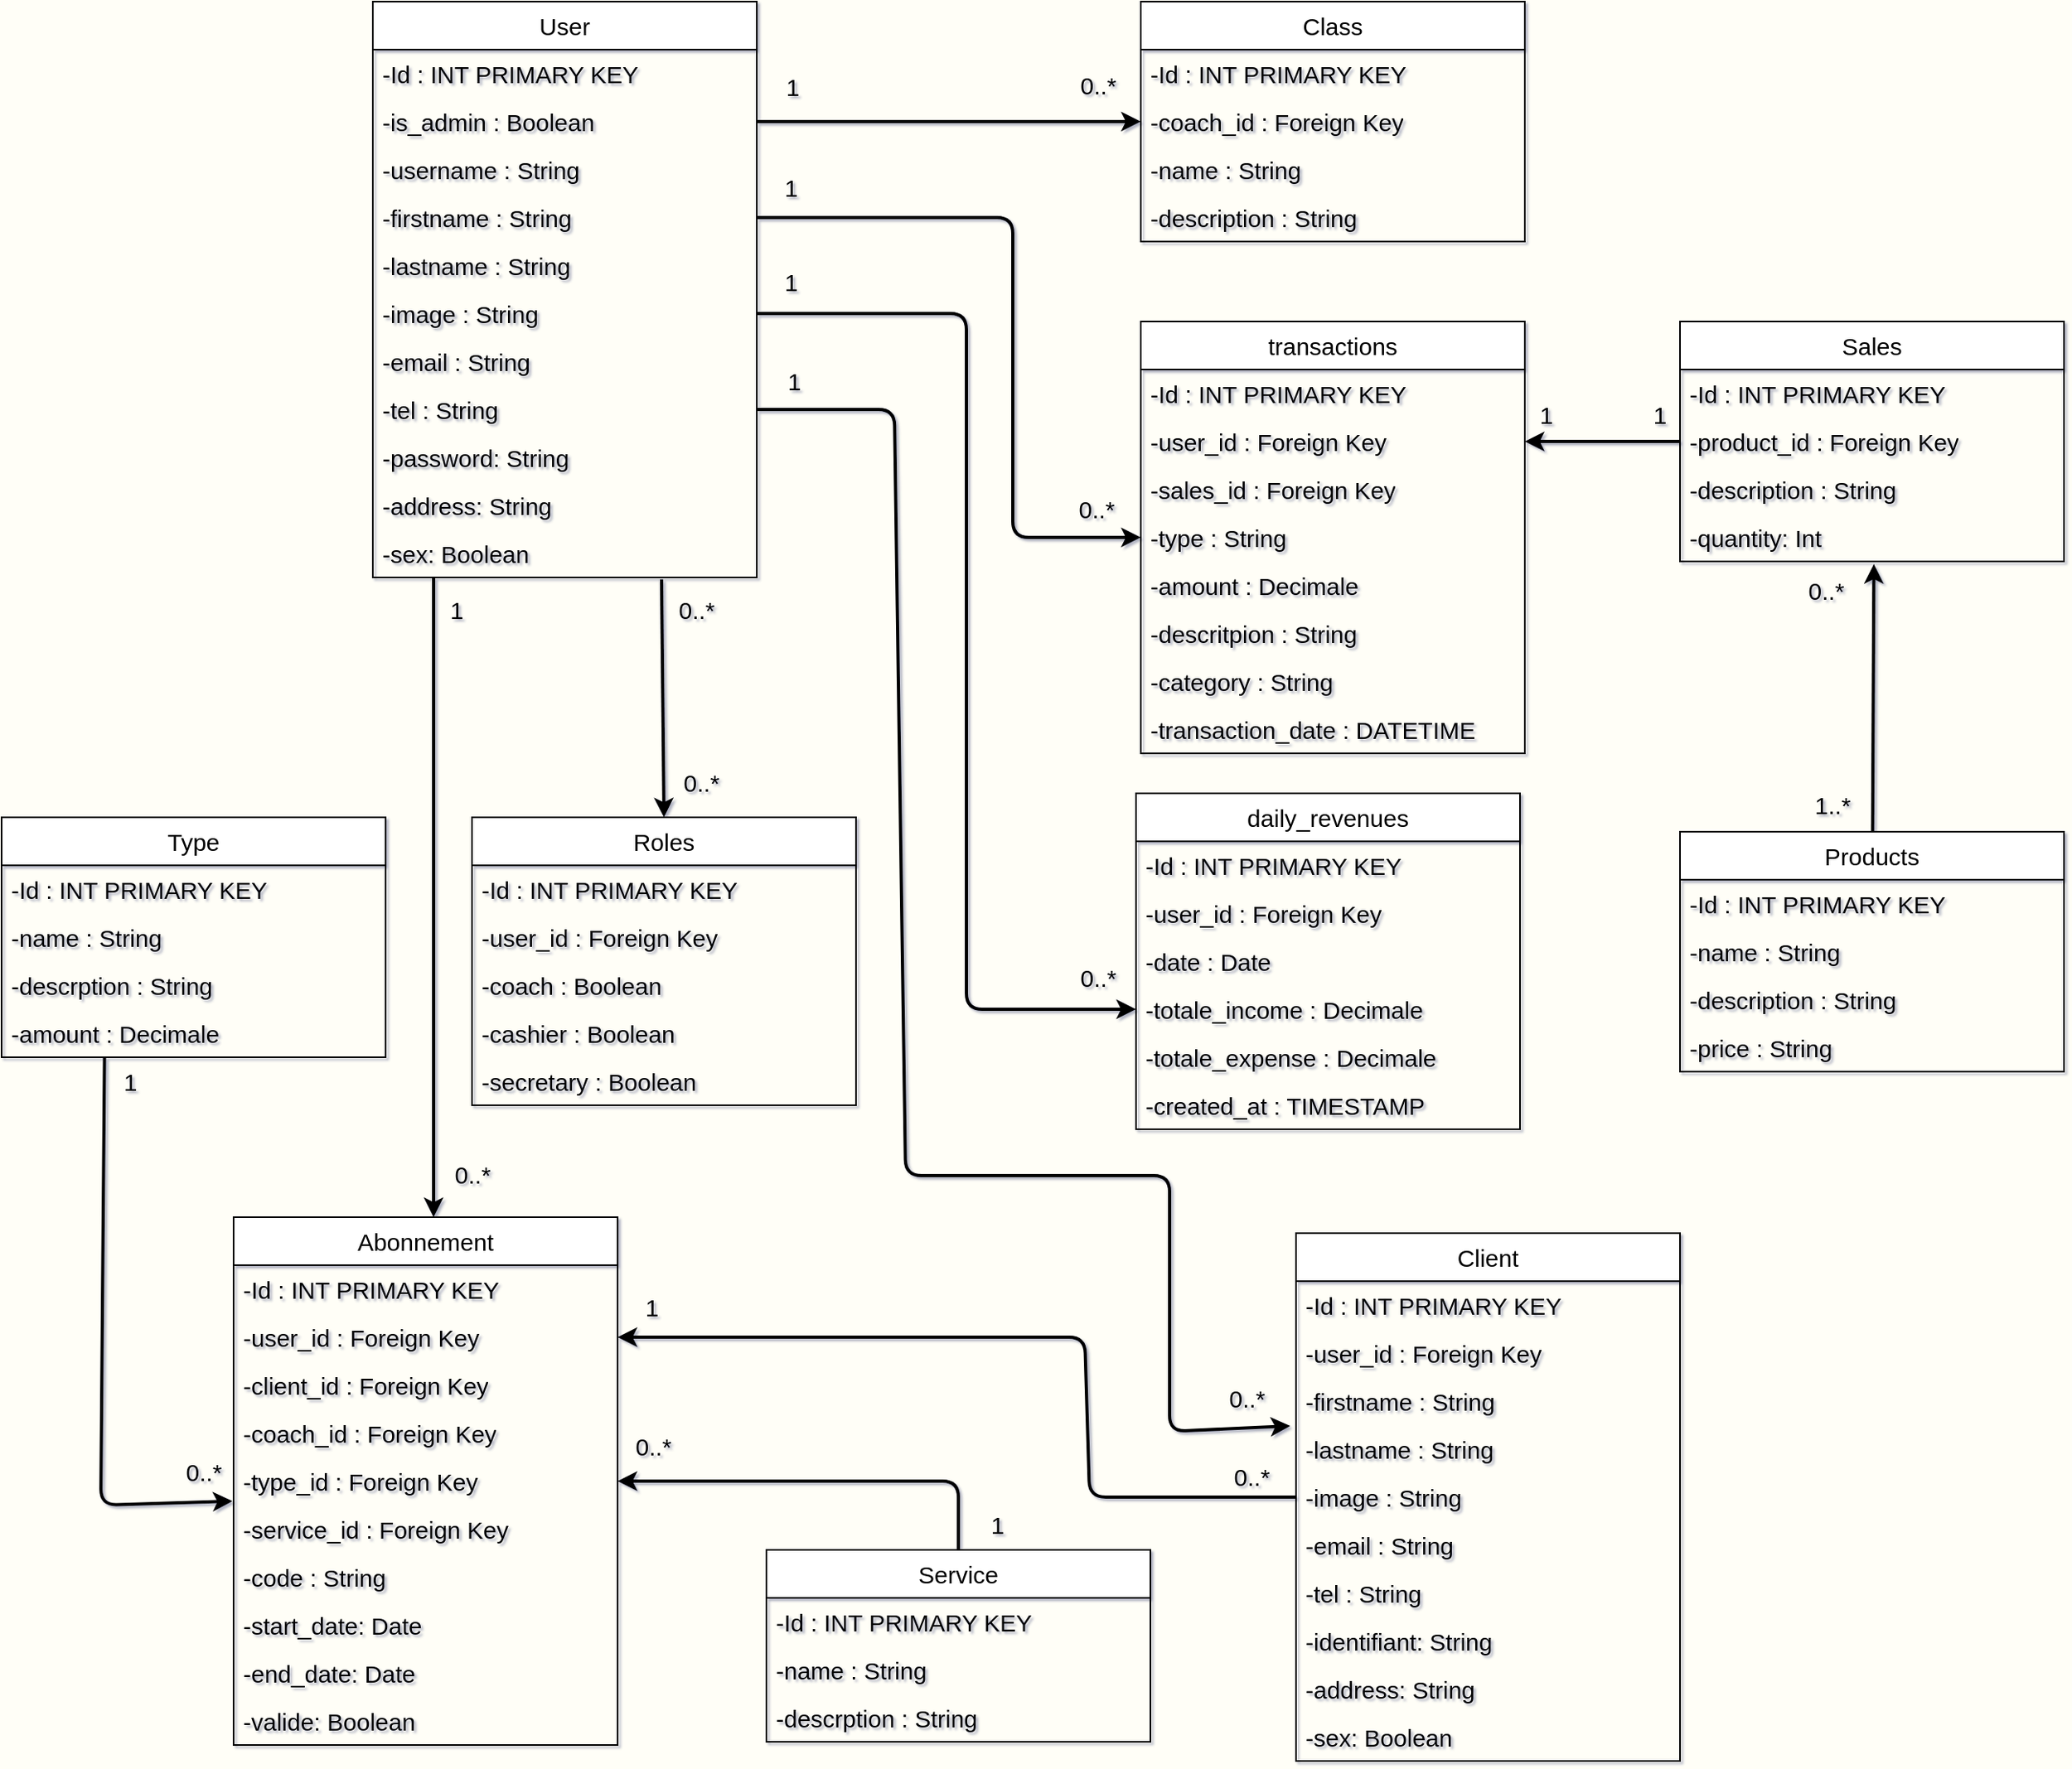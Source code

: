 <mxfile>
    <diagram id="Ua_fo4zepguwgVQzOqKs" name="Page-1">
        <mxGraphModel dx="1568" dy="770" grid="0" gridSize="10" guides="1" tooltips="1" connect="1" arrows="1" fold="1" page="1" pageScale="1" pageWidth="827" pageHeight="1169" background="#FFFEF7" math="0" shadow="1">
            <root>
                <mxCell id="0"/>
                <mxCell id="1" parent="0"/>
                <mxCell id="78" style="edgeStyle=none;html=1;entryX=0.5;entryY=0;entryDx=0;entryDy=0;strokeWidth=2;" parent="1" edge="1">
                    <mxGeometry relative="1" as="geometry">
                        <mxPoint x="78.0" y="400.0" as="sourcePoint"/>
                        <mxPoint x="78.0" y="800" as="targetPoint"/>
                    </mxGeometry>
                </mxCell>
                <mxCell id="104" style="edgeStyle=none;html=1;entryX=0.5;entryY=0;entryDx=0;entryDy=0;exitX=0.752;exitY=1.041;exitDx=0;exitDy=0;exitPerimeter=0;strokeWidth=2;" parent="1" source="22" target="97" edge="1">
                    <mxGeometry relative="1" as="geometry">
                        <mxPoint x="224" y="402" as="sourcePoint"/>
                    </mxGeometry>
                </mxCell>
                <mxCell id="3" value="User" style="swimlane;fontStyle=0;childLayout=stackLayout;horizontal=1;startSize=30;horizontalStack=0;resizeParent=1;resizeParentMax=0;resizeLast=0;collapsible=1;marginBottom=0;whiteSpace=wrap;html=1;fontSize=15;" parent="1" vertex="1">
                    <mxGeometry x="40" y="40" width="240" height="360" as="geometry"/>
                </mxCell>
                <mxCell id="4" value="-Id : INT PRIMARY KEY" style="text;strokeColor=none;fillColor=none;align=left;verticalAlign=middle;spacingLeft=4;spacingRight=4;overflow=hidden;points=[[0,0.5],[1,0.5]];portConstraint=eastwest;rotatable=0;whiteSpace=wrap;html=1;fontSize=15;" parent="3" vertex="1">
                    <mxGeometry y="30" width="240" height="30" as="geometry"/>
                </mxCell>
                <mxCell id="11" value="&lt;span style=&quot;color: rgb(0, 0, 0);&quot;&gt;-is_admin : Boolean&lt;/span&gt;" style="text;strokeColor=none;fillColor=none;align=left;verticalAlign=middle;spacingLeft=4;spacingRight=4;overflow=hidden;points=[[0,0.5],[1,0.5]];portConstraint=eastwest;rotatable=0;whiteSpace=wrap;html=1;fontSize=15;" parent="3" vertex="1">
                    <mxGeometry y="60" width="240" height="30" as="geometry"/>
                </mxCell>
                <mxCell id="36" value="&lt;span style=&quot;color: rgb(0, 0, 0);&quot;&gt;-username : String&lt;/span&gt;" style="text;strokeColor=none;fillColor=none;align=left;verticalAlign=middle;spacingLeft=4;spacingRight=4;overflow=hidden;points=[[0,0.5],[1,0.5]];portConstraint=eastwest;rotatable=0;whiteSpace=wrap;html=1;fontSize=15;" parent="3" vertex="1">
                    <mxGeometry y="90" width="240" height="30" as="geometry"/>
                </mxCell>
                <mxCell id="6" value="-firstname : String" style="text;strokeColor=none;fillColor=none;align=left;verticalAlign=middle;spacingLeft=4;spacingRight=4;overflow=hidden;points=[[0,0.5],[1,0.5]];portConstraint=eastwest;rotatable=0;whiteSpace=wrap;html=1;fontSize=15;" parent="3" vertex="1">
                    <mxGeometry y="120" width="240" height="30" as="geometry"/>
                </mxCell>
                <mxCell id="7" value="&lt;span style=&quot;color: rgb(0, 0, 0);&quot;&gt;-lastname : String&lt;/span&gt;" style="text;strokeColor=none;fillColor=none;align=left;verticalAlign=middle;spacingLeft=4;spacingRight=4;overflow=hidden;points=[[0,0.5],[1,0.5]];portConstraint=eastwest;rotatable=0;whiteSpace=wrap;html=1;fontSize=15;" parent="3" vertex="1">
                    <mxGeometry y="150" width="240" height="30" as="geometry"/>
                </mxCell>
                <mxCell id="24" value="&lt;span style=&quot;color: rgb(0, 0, 0);&quot;&gt;-image : String&lt;/span&gt;" style="text;strokeColor=none;fillColor=none;align=left;verticalAlign=middle;spacingLeft=4;spacingRight=4;overflow=hidden;points=[[0,0.5],[1,0.5]];portConstraint=eastwest;rotatable=0;whiteSpace=wrap;html=1;fontSize=15;" parent="3" vertex="1">
                    <mxGeometry y="180" width="240" height="30" as="geometry"/>
                </mxCell>
                <mxCell id="8" value="&lt;span style=&quot;color: rgb(0, 0, 0);&quot;&gt;-email : String&lt;/span&gt;" style="text;strokeColor=none;fillColor=none;align=left;verticalAlign=middle;spacingLeft=4;spacingRight=4;overflow=hidden;points=[[0,0.5],[1,0.5]];portConstraint=eastwest;rotatable=0;whiteSpace=wrap;html=1;fontSize=15;" parent="3" vertex="1">
                    <mxGeometry y="210" width="240" height="30" as="geometry"/>
                </mxCell>
                <mxCell id="9" value="&lt;span style=&quot;color: rgb(0, 0, 0);&quot;&gt;-tel : String&lt;/span&gt;" style="text;strokeColor=none;fillColor=none;align=left;verticalAlign=middle;spacingLeft=4;spacingRight=4;overflow=hidden;points=[[0,0.5],[1,0.5]];portConstraint=eastwest;rotatable=0;whiteSpace=wrap;html=1;fontSize=15;" parent="3" vertex="1">
                    <mxGeometry y="240" width="240" height="30" as="geometry"/>
                </mxCell>
                <mxCell id="10" value="&lt;span style=&quot;color: rgb(0, 0, 0);&quot;&gt;-password: String&lt;/span&gt;" style="text;strokeColor=none;fillColor=none;align=left;verticalAlign=middle;spacingLeft=4;spacingRight=4;overflow=hidden;points=[[0,0.5],[1,0.5]];portConstraint=eastwest;rotatable=0;whiteSpace=wrap;html=1;fontSize=15;" parent="3" vertex="1">
                    <mxGeometry y="270" width="240" height="30" as="geometry"/>
                </mxCell>
                <mxCell id="12" value="&lt;span style=&quot;color: rgb(0, 0, 0);&quot;&gt;-address: String&lt;/span&gt;" style="text;strokeColor=none;fillColor=none;align=left;verticalAlign=middle;spacingLeft=4;spacingRight=4;overflow=hidden;points=[[0,0.5],[1,0.5]];portConstraint=eastwest;rotatable=0;whiteSpace=wrap;html=1;fontSize=15;" parent="3" vertex="1">
                    <mxGeometry y="300" width="240" height="30" as="geometry"/>
                </mxCell>
                <mxCell id="22" value="&lt;span style=&quot;color: rgb(0, 0, 0);&quot;&gt;-sex: Boolean&lt;/span&gt;" style="text;strokeColor=none;fillColor=none;align=left;verticalAlign=middle;spacingLeft=4;spacingRight=4;overflow=hidden;points=[[0,0.5],[1,0.5]];portConstraint=eastwest;rotatable=0;whiteSpace=wrap;html=1;fontSize=15;" parent="3" vertex="1">
                    <mxGeometry y="330" width="240" height="30" as="geometry"/>
                </mxCell>
                <mxCell id="13" value="Client" style="swimlane;fontStyle=0;childLayout=stackLayout;horizontal=1;startSize=30;horizontalStack=0;resizeParent=1;resizeParentMax=0;resizeLast=0;collapsible=1;marginBottom=0;whiteSpace=wrap;html=1;fontSize=15;" parent="1" vertex="1">
                    <mxGeometry x="617" y="810" width="240" height="330" as="geometry"/>
                </mxCell>
                <mxCell id="14" value="-Id : INT PRIMARY KEY" style="text;strokeColor=none;fillColor=none;align=left;verticalAlign=middle;spacingLeft=4;spacingRight=4;overflow=hidden;points=[[0,0.5],[1,0.5]];portConstraint=eastwest;rotatable=0;whiteSpace=wrap;html=1;fontSize=15;" parent="13" vertex="1">
                    <mxGeometry y="30" width="240" height="30" as="geometry"/>
                </mxCell>
                <mxCell id="77" value="-user_id : Foreign Key" style="text;strokeColor=none;fillColor=none;align=left;verticalAlign=middle;spacingLeft=4;spacingRight=4;overflow=hidden;points=[[0,0.5],[1,0.5]];portConstraint=eastwest;rotatable=0;whiteSpace=wrap;html=1;fontSize=15;" parent="13" vertex="1">
                    <mxGeometry y="60" width="240" height="30" as="geometry"/>
                </mxCell>
                <mxCell id="16" value="-firstname : String" style="text;strokeColor=none;fillColor=none;align=left;verticalAlign=middle;spacingLeft=4;spacingRight=4;overflow=hidden;points=[[0,0.5],[1,0.5]];portConstraint=eastwest;rotatable=0;whiteSpace=wrap;html=1;fontSize=15;" parent="13" vertex="1">
                    <mxGeometry y="90" width="240" height="30" as="geometry"/>
                </mxCell>
                <mxCell id="17" value="&lt;span style=&quot;color: rgb(0, 0, 0);&quot;&gt;-lastname : String&lt;/span&gt;" style="text;strokeColor=none;fillColor=none;align=left;verticalAlign=middle;spacingLeft=4;spacingRight=4;overflow=hidden;points=[[0,0.5],[1,0.5]];portConstraint=eastwest;rotatable=0;whiteSpace=wrap;html=1;fontSize=15;" parent="13" vertex="1">
                    <mxGeometry y="120" width="240" height="30" as="geometry"/>
                </mxCell>
                <mxCell id="25" value="&lt;span style=&quot;color: rgb(0, 0, 0);&quot;&gt;-image : String&lt;/span&gt;" style="text;strokeColor=none;fillColor=none;align=left;verticalAlign=middle;spacingLeft=4;spacingRight=4;overflow=hidden;points=[[0,0.5],[1,0.5]];portConstraint=eastwest;rotatable=0;whiteSpace=wrap;html=1;fontSize=15;" parent="13" vertex="1">
                    <mxGeometry y="150" width="240" height="30" as="geometry"/>
                </mxCell>
                <mxCell id="18" value="&lt;span style=&quot;color: rgb(0, 0, 0);&quot;&gt;-email : String&lt;/span&gt;" style="text;strokeColor=none;fillColor=none;align=left;verticalAlign=middle;spacingLeft=4;spacingRight=4;overflow=hidden;points=[[0,0.5],[1,0.5]];portConstraint=eastwest;rotatable=0;whiteSpace=wrap;html=1;fontSize=15;" parent="13" vertex="1">
                    <mxGeometry y="180" width="240" height="30" as="geometry"/>
                </mxCell>
                <mxCell id="19" value="&lt;span style=&quot;color: rgb(0, 0, 0);&quot;&gt;-tel : String&lt;/span&gt;" style="text;strokeColor=none;fillColor=none;align=left;verticalAlign=middle;spacingLeft=4;spacingRight=4;overflow=hidden;points=[[0,0.5],[1,0.5]];portConstraint=eastwest;rotatable=0;whiteSpace=wrap;html=1;fontSize=15;" parent="13" vertex="1">
                    <mxGeometry y="210" width="240" height="30" as="geometry"/>
                </mxCell>
                <mxCell id="20" value="&lt;span style=&quot;color: rgb(0, 0, 0);&quot;&gt;-identifiant: String&lt;/span&gt;" style="text;strokeColor=none;fillColor=none;align=left;verticalAlign=middle;spacingLeft=4;spacingRight=4;overflow=hidden;points=[[0,0.5],[1,0.5]];portConstraint=eastwest;rotatable=0;whiteSpace=wrap;html=1;fontSize=15;" parent="13" vertex="1">
                    <mxGeometry y="240" width="240" height="30" as="geometry"/>
                </mxCell>
                <mxCell id="21" value="&lt;span style=&quot;color: rgb(0, 0, 0);&quot;&gt;-address: String&lt;/span&gt;" style="text;strokeColor=none;fillColor=none;align=left;verticalAlign=middle;spacingLeft=4;spacingRight=4;overflow=hidden;points=[[0,0.5],[1,0.5]];portConstraint=eastwest;rotatable=0;whiteSpace=wrap;html=1;fontSize=15;" parent="13" vertex="1">
                    <mxGeometry y="270" width="240" height="30" as="geometry"/>
                </mxCell>
                <mxCell id="23" value="&lt;span style=&quot;color: rgb(0, 0, 0);&quot;&gt;-sex: Boolean&lt;/span&gt;" style="text;strokeColor=none;fillColor=none;align=left;verticalAlign=middle;spacingLeft=4;spacingRight=4;overflow=hidden;points=[[0,0.5],[1,0.5]];portConstraint=eastwest;rotatable=0;whiteSpace=wrap;html=1;fontSize=15;" parent="13" vertex="1">
                    <mxGeometry y="300" width="240" height="30" as="geometry"/>
                </mxCell>
                <mxCell id="37" value="Abonnement" style="swimlane;fontStyle=0;childLayout=stackLayout;horizontal=1;startSize=30;horizontalStack=0;resizeParent=1;resizeParentMax=0;resizeLast=0;collapsible=1;marginBottom=0;whiteSpace=wrap;html=1;fontSize=15;" parent="1" vertex="1">
                    <mxGeometry x="-47" y="800" width="240" height="330" as="geometry"/>
                </mxCell>
                <mxCell id="38" value="-Id : INT PRIMARY KEY" style="text;strokeColor=none;fillColor=none;align=left;verticalAlign=middle;spacingLeft=4;spacingRight=4;overflow=hidden;points=[[0,0.5],[1,0.5]];portConstraint=eastwest;rotatable=0;whiteSpace=wrap;html=1;fontSize=15;" parent="37" vertex="1">
                    <mxGeometry y="30" width="240" height="30" as="geometry"/>
                </mxCell>
                <mxCell id="68" value="-user_id : Foreign Key" style="text;strokeColor=none;fillColor=none;align=left;verticalAlign=middle;spacingLeft=4;spacingRight=4;overflow=hidden;points=[[0,0.5],[1,0.5]];portConstraint=eastwest;rotatable=0;whiteSpace=wrap;html=1;fontSize=15;" parent="37" vertex="1">
                    <mxGeometry y="60" width="240" height="30" as="geometry"/>
                </mxCell>
                <mxCell id="42" value="-client_id : Foreign Key" style="text;strokeColor=none;fillColor=none;align=left;verticalAlign=middle;spacingLeft=4;spacingRight=4;overflow=hidden;points=[[0,0.5],[1,0.5]];portConstraint=eastwest;rotatable=0;whiteSpace=wrap;html=1;fontSize=15;" parent="37" vertex="1">
                    <mxGeometry y="90" width="240" height="30" as="geometry"/>
                </mxCell>
                <mxCell id="41" value="-coach_id : Foreign Key" style="text;strokeColor=none;fillColor=none;align=left;verticalAlign=middle;spacingLeft=4;spacingRight=4;overflow=hidden;points=[[0,0.5],[1,0.5]];portConstraint=eastwest;rotatable=0;whiteSpace=wrap;html=1;fontSize=15;" parent="37" vertex="1">
                    <mxGeometry y="120" width="240" height="30" as="geometry"/>
                </mxCell>
                <mxCell id="126" value="-type_id : Foreign Key" style="text;strokeColor=none;fillColor=none;align=left;verticalAlign=middle;spacingLeft=4;spacingRight=4;overflow=hidden;points=[[0,0.5],[1,0.5]];portConstraint=eastwest;rotatable=0;whiteSpace=wrap;html=1;fontSize=15;" parent="37" vertex="1">
                    <mxGeometry y="150" width="240" height="30" as="geometry"/>
                </mxCell>
                <mxCell id="127" value="-service_id : Foreign Key" style="text;strokeColor=none;fillColor=none;align=left;verticalAlign=middle;spacingLeft=4;spacingRight=4;overflow=hidden;points=[[0,0.5],[1,0.5]];portConstraint=eastwest;rotatable=0;whiteSpace=wrap;html=1;fontSize=15;" parent="37" vertex="1">
                    <mxGeometry y="180" width="240" height="30" as="geometry"/>
                </mxCell>
                <mxCell id="39" value="-code : String" style="text;strokeColor=none;fillColor=none;align=left;verticalAlign=middle;spacingLeft=4;spacingRight=4;overflow=hidden;points=[[0,0.5],[1,0.5]];portConstraint=eastwest;rotatable=0;whiteSpace=wrap;html=1;fontSize=15;" parent="37" vertex="1">
                    <mxGeometry y="210" width="240" height="30" as="geometry"/>
                </mxCell>
                <mxCell id="43" value="-start_date: Date" style="text;strokeColor=none;fillColor=none;align=left;verticalAlign=middle;spacingLeft=4;spacingRight=4;overflow=hidden;points=[[0,0.5],[1,0.5]];portConstraint=eastwest;rotatable=0;whiteSpace=wrap;html=1;fontSize=15;" parent="37" vertex="1">
                    <mxGeometry y="240" width="240" height="30" as="geometry"/>
                </mxCell>
                <mxCell id="44" value="-end_date: Date" style="text;strokeColor=none;fillColor=none;align=left;verticalAlign=middle;spacingLeft=4;spacingRight=4;overflow=hidden;points=[[0,0.5],[1,0.5]];portConstraint=eastwest;rotatable=0;whiteSpace=wrap;html=1;fontSize=15;" parent="37" vertex="1">
                    <mxGeometry y="270" width="240" height="30" as="geometry"/>
                </mxCell>
                <mxCell id="45" value="-valide: Boolean" style="text;strokeColor=none;fillColor=none;align=left;verticalAlign=middle;spacingLeft=4;spacingRight=4;overflow=hidden;points=[[0,0.5],[1,0.5]];portConstraint=eastwest;rotatable=0;whiteSpace=wrap;html=1;fontSize=15;" parent="37" vertex="1">
                    <mxGeometry y="300" width="240" height="30" as="geometry"/>
                </mxCell>
                <mxCell id="46" value="Class" style="swimlane;fontStyle=0;childLayout=stackLayout;horizontal=1;startSize=30;horizontalStack=0;resizeParent=1;resizeParentMax=0;resizeLast=0;collapsible=1;marginBottom=0;whiteSpace=wrap;html=1;fontSize=15;" parent="1" vertex="1">
                    <mxGeometry x="520" y="40" width="240" height="150" as="geometry"/>
                </mxCell>
                <mxCell id="47" value="-Id : INT PRIMARY KEY" style="text;strokeColor=none;fillColor=none;align=left;verticalAlign=middle;spacingLeft=4;spacingRight=4;overflow=hidden;points=[[0,0.5],[1,0.5]];portConstraint=eastwest;rotatable=0;whiteSpace=wrap;html=1;fontSize=15;" parent="46" vertex="1">
                    <mxGeometry y="30" width="240" height="30" as="geometry"/>
                </mxCell>
                <mxCell id="49" value="-coach_id : Foreign Key" style="text;strokeColor=none;fillColor=none;align=left;verticalAlign=middle;spacingLeft=4;spacingRight=4;overflow=hidden;points=[[0,0.5],[1,0.5]];portConstraint=eastwest;rotatable=0;whiteSpace=wrap;html=1;fontSize=15;" parent="46" vertex="1">
                    <mxGeometry y="60" width="240" height="30" as="geometry"/>
                </mxCell>
                <mxCell id="50" value="-name : String" style="text;strokeColor=none;fillColor=none;align=left;verticalAlign=middle;spacingLeft=4;spacingRight=4;overflow=hidden;points=[[0,0.5],[1,0.5]];portConstraint=eastwest;rotatable=0;whiteSpace=wrap;html=1;fontSize=15;" parent="46" vertex="1">
                    <mxGeometry y="90" width="240" height="30" as="geometry"/>
                </mxCell>
                <mxCell id="55" value="-description : String" style="text;strokeColor=none;fillColor=none;align=left;verticalAlign=middle;spacingLeft=4;spacingRight=4;overflow=hidden;points=[[0,0.5],[1,0.5]];portConstraint=eastwest;rotatable=0;whiteSpace=wrap;html=1;fontSize=15;" parent="46" vertex="1">
                    <mxGeometry y="120" width="240" height="30" as="geometry"/>
                </mxCell>
                <mxCell id="58" value="transactions" style="swimlane;fontStyle=0;childLayout=stackLayout;horizontal=1;startSize=30;horizontalStack=0;resizeParent=1;resizeParentMax=0;resizeLast=0;collapsible=1;marginBottom=0;whiteSpace=wrap;html=1;fontSize=15;" parent="1" vertex="1">
                    <mxGeometry x="520" y="240" width="240" height="270" as="geometry"/>
                </mxCell>
                <mxCell id="59" value="-Id : INT PRIMARY KEY" style="text;strokeColor=none;fillColor=none;align=left;verticalAlign=middle;spacingLeft=4;spacingRight=4;overflow=hidden;points=[[0,0.5],[1,0.5]];portConstraint=eastwest;rotatable=0;whiteSpace=wrap;html=1;fontSize=15;" parent="58" vertex="1">
                    <mxGeometry y="30" width="240" height="30" as="geometry"/>
                </mxCell>
                <mxCell id="151" value="-user_id : Foreign Key" style="text;strokeColor=none;fillColor=none;align=left;verticalAlign=middle;spacingLeft=4;spacingRight=4;overflow=hidden;points=[[0,0.5],[1,0.5]];portConstraint=eastwest;rotatable=0;whiteSpace=wrap;html=1;fontSize=15;" parent="58" vertex="1">
                    <mxGeometry y="60" width="240" height="30" as="geometry"/>
                </mxCell>
                <mxCell id="67" value="-sales_id : Foreign Key" style="text;strokeColor=none;fillColor=none;align=left;verticalAlign=middle;spacingLeft=4;spacingRight=4;overflow=hidden;points=[[0,0.5],[1,0.5]];portConstraint=eastwest;rotatable=0;whiteSpace=wrap;html=1;fontSize=15;" parent="58" vertex="1">
                    <mxGeometry y="90" width="240" height="30" as="geometry"/>
                </mxCell>
                <mxCell id="61" value="-type : String" style="text;strokeColor=none;fillColor=none;align=left;verticalAlign=middle;spacingLeft=4;spacingRight=4;overflow=hidden;points=[[0,0.5],[1,0.5]];portConstraint=eastwest;rotatable=0;whiteSpace=wrap;html=1;fontSize=15;" parent="58" vertex="1">
                    <mxGeometry y="120" width="240" height="30" as="geometry"/>
                </mxCell>
                <mxCell id="63" value="-amount : Decimale" style="text;strokeColor=none;fillColor=none;align=left;verticalAlign=middle;spacingLeft=4;spacingRight=4;overflow=hidden;points=[[0,0.5],[1,0.5]];portConstraint=eastwest;rotatable=0;whiteSpace=wrap;html=1;fontSize=15;" parent="58" vertex="1">
                    <mxGeometry y="150" width="240" height="30" as="geometry"/>
                </mxCell>
                <mxCell id="64" value="-descritpion : String" style="text;strokeColor=none;fillColor=none;align=left;verticalAlign=middle;spacingLeft=4;spacingRight=4;overflow=hidden;points=[[0,0.5],[1,0.5]];portConstraint=eastwest;rotatable=0;whiteSpace=wrap;html=1;fontSize=15;" parent="58" vertex="1">
                    <mxGeometry y="180" width="240" height="30" as="geometry"/>
                </mxCell>
                <mxCell id="65" value="-category : String" style="text;strokeColor=none;fillColor=none;align=left;verticalAlign=middle;spacingLeft=4;spacingRight=4;overflow=hidden;points=[[0,0.5],[1,0.5]];portConstraint=eastwest;rotatable=0;whiteSpace=wrap;html=1;fontSize=15;" parent="58" vertex="1">
                    <mxGeometry y="210" width="240" height="30" as="geometry"/>
                </mxCell>
                <mxCell id="66" value="-transaction_date : DATETIME" style="text;strokeColor=none;fillColor=none;align=left;verticalAlign=middle;spacingLeft=4;spacingRight=4;overflow=hidden;points=[[0,0.5],[1,0.5]];portConstraint=eastwest;rotatable=0;whiteSpace=wrap;html=1;fontSize=15;" parent="58" vertex="1">
                    <mxGeometry y="240" width="240" height="30" as="geometry"/>
                </mxCell>
                <mxCell id="69" value="daily_revenues" style="swimlane;fontStyle=0;childLayout=stackLayout;horizontal=1;startSize=30;horizontalStack=0;resizeParent=1;resizeParentMax=0;resizeLast=0;collapsible=1;marginBottom=0;whiteSpace=wrap;html=1;fontSize=15;" parent="1" vertex="1">
                    <mxGeometry x="517" y="535" width="240" height="210" as="geometry"/>
                </mxCell>
                <mxCell id="70" value="-Id : INT PRIMARY KEY" style="text;strokeColor=none;fillColor=none;align=left;verticalAlign=middle;spacingLeft=4;spacingRight=4;overflow=hidden;points=[[0,0.5],[1,0.5]];portConstraint=eastwest;rotatable=0;whiteSpace=wrap;html=1;fontSize=15;" parent="69" vertex="1">
                    <mxGeometry y="30" width="240" height="30" as="geometry"/>
                </mxCell>
                <mxCell id="79" value="-user_id : Foreign Key" style="text;strokeColor=none;fillColor=none;align=left;verticalAlign=middle;spacingLeft=4;spacingRight=4;overflow=hidden;points=[[0,0.5],[1,0.5]];portConstraint=eastwest;rotatable=0;whiteSpace=wrap;html=1;fontSize=15;" parent="69" vertex="1">
                    <mxGeometry y="60" width="240" height="30" as="geometry"/>
                </mxCell>
                <mxCell id="71" value="-date : Date" style="text;strokeColor=none;fillColor=none;align=left;verticalAlign=middle;spacingLeft=4;spacingRight=4;overflow=hidden;points=[[0,0.5],[1,0.5]];portConstraint=eastwest;rotatable=0;whiteSpace=wrap;html=1;fontSize=15;" parent="69" vertex="1">
                    <mxGeometry y="90" width="240" height="30" as="geometry"/>
                </mxCell>
                <mxCell id="72" value="-totale_income : Decimale" style="text;strokeColor=none;fillColor=none;align=left;verticalAlign=middle;spacingLeft=4;spacingRight=4;overflow=hidden;points=[[0,0.5],[1,0.5]];portConstraint=eastwest;rotatable=0;whiteSpace=wrap;html=1;fontSize=15;" parent="69" vertex="1">
                    <mxGeometry y="120" width="240" height="30" as="geometry"/>
                </mxCell>
                <mxCell id="73" value="-totale_expense :&amp;nbsp;&lt;span&gt;&lt;font style=&quot;color: light-dark(rgb(0, 0, 0), rgb(255, 255, 255));&quot;&gt;Decimale&lt;/font&gt;&lt;/span&gt;" style="text;strokeColor=none;fillColor=none;align=left;verticalAlign=middle;spacingLeft=4;spacingRight=4;overflow=hidden;points=[[0,0.5],[1,0.5]];portConstraint=eastwest;rotatable=0;whiteSpace=wrap;html=1;fontSize=15;" parent="69" vertex="1">
                    <mxGeometry y="150" width="240" height="30" as="geometry"/>
                </mxCell>
                <mxCell id="74" value="-created_at : TIMESTAMP" style="text;strokeColor=none;fillColor=none;align=left;verticalAlign=middle;spacingLeft=4;spacingRight=4;overflow=hidden;points=[[0,0.5],[1,0.5]];portConstraint=eastwest;rotatable=0;whiteSpace=wrap;html=1;fontSize=15;" parent="69" vertex="1">
                    <mxGeometry y="180" width="240" height="30" as="geometry"/>
                </mxCell>
                <mxCell id="81" style="edgeStyle=none;html=1;entryX=0;entryY=0.5;entryDx=0;entryDy=0;strokeWidth=2;" parent="1" source="11" target="49" edge="1">
                    <mxGeometry relative="1" as="geometry"/>
                </mxCell>
                <mxCell id="82" style="edgeStyle=none;html=1;entryX=0;entryY=0.5;entryDx=0;entryDy=0;exitX=1;exitY=0.5;exitDx=0;exitDy=0;strokeWidth=2;" parent="1" source="6" target="61" edge="1">
                    <mxGeometry relative="1" as="geometry">
                        <Array as="points">
                            <mxPoint x="440" y="175"/>
                            <mxPoint x="440" y="375"/>
                        </Array>
                    </mxGeometry>
                </mxCell>
                <mxCell id="83" style="edgeStyle=none;html=1;entryX=-0.015;entryY=0.016;entryDx=0;entryDy=0;exitX=1;exitY=0.5;exitDx=0;exitDy=0;strokeWidth=2;entryPerimeter=0;" parent="1" source="9" target="17" edge="1">
                    <mxGeometry relative="1" as="geometry">
                        <Array as="points">
                            <mxPoint x="366" y="295"/>
                            <mxPoint x="373" y="774"/>
                            <mxPoint x="538" y="774"/>
                            <mxPoint x="538" y="934"/>
                        </Array>
                    </mxGeometry>
                </mxCell>
                <mxCell id="84" style="edgeStyle=none;html=1;entryX=0;entryY=0.5;entryDx=0;entryDy=0;exitX=1;exitY=0.5;exitDx=0;exitDy=0;strokeWidth=2;" parent="1" source="24" target="72" edge="1">
                    <mxGeometry relative="1" as="geometry">
                        <Array as="points">
                            <mxPoint x="411" y="235"/>
                            <mxPoint x="411" y="670"/>
                        </Array>
                    </mxGeometry>
                </mxCell>
                <mxCell id="86" value="0..*" style="text;html=1;align=center;verticalAlign=middle;resizable=0;points=[];autosize=1;strokeWidth=1;fontSize=15;" parent="1" vertex="1">
                    <mxGeometry x="77" y="758" width="50" height="30" as="geometry"/>
                </mxCell>
                <mxCell id="87" value="1" style="text;html=1;align=center;verticalAlign=middle;resizable=0;points=[];autosize=1;strokeWidth=1;fontSize=15;" parent="1" vertex="1">
                    <mxGeometry x="77" y="405" width="30" height="30" as="geometry"/>
                </mxCell>
                <mxCell id="88" value="1" style="text;html=1;align=center;verticalAlign=middle;resizable=0;points=[];autosize=1;strokeWidth=1;fontSize=15;" parent="1" vertex="1">
                    <mxGeometry x="287" y="78" width="30" height="30" as="geometry"/>
                </mxCell>
                <mxCell id="89" value="0..*" style="text;html=1;align=center;verticalAlign=middle;resizable=0;points=[];autosize=1;strokeWidth=1;fontSize=15;" parent="1" vertex="1">
                    <mxGeometry x="468" y="77" width="50" height="30" as="geometry"/>
                </mxCell>
                <mxCell id="90" value="1" style="text;html=1;align=center;verticalAlign=middle;resizable=0;points=[];autosize=1;strokeWidth=1;fontSize=15;" parent="1" vertex="1">
                    <mxGeometry x="286" y="141" width="30" height="30" as="geometry"/>
                </mxCell>
                <mxCell id="91" value="0..*" style="text;html=1;align=center;verticalAlign=middle;resizable=0;points=[];autosize=1;strokeWidth=1;fontSize=15;" parent="1" vertex="1">
                    <mxGeometry x="467" y="342" width="50" height="30" as="geometry"/>
                </mxCell>
                <mxCell id="93" value="1" style="text;html=1;align=center;verticalAlign=middle;resizable=0;points=[];autosize=1;strokeWidth=1;fontSize=15;" parent="1" vertex="1">
                    <mxGeometry x="286" y="200" width="30" height="30" as="geometry"/>
                </mxCell>
                <mxCell id="94" value="0..*" style="text;html=1;align=center;verticalAlign=middle;resizable=0;points=[];autosize=1;strokeWidth=1;fontSize=15;" parent="1" vertex="1">
                    <mxGeometry x="561" y="898" width="50" height="30" as="geometry"/>
                </mxCell>
                <mxCell id="95" value="0..*" style="text;html=1;align=center;verticalAlign=middle;resizable=0;points=[];autosize=1;strokeWidth=1;fontSize=15;" parent="1" vertex="1">
                    <mxGeometry x="468" y="635" width="50" height="30" as="geometry"/>
                </mxCell>
                <mxCell id="96" value="1" style="text;html=1;align=center;verticalAlign=middle;resizable=0;points=[];autosize=1;strokeWidth=1;fontSize=15;" parent="1" vertex="1">
                    <mxGeometry x="288" y="262" width="30" height="30" as="geometry"/>
                </mxCell>
                <mxCell id="97" value="Roles" style="swimlane;fontStyle=0;childLayout=stackLayout;horizontal=1;startSize=30;horizontalStack=0;resizeParent=1;resizeParentMax=0;resizeLast=0;collapsible=1;marginBottom=0;whiteSpace=wrap;html=1;fontSize=15;" parent="1" vertex="1">
                    <mxGeometry x="102" y="550" width="240" height="180" as="geometry"/>
                </mxCell>
                <mxCell id="98" value="-Id : INT PRIMARY KEY" style="text;strokeColor=none;fillColor=none;align=left;verticalAlign=middle;spacingLeft=4;spacingRight=4;overflow=hidden;points=[[0,0.5],[1,0.5]];portConstraint=eastwest;rotatable=0;whiteSpace=wrap;html=1;fontSize=15;" parent="97" vertex="1">
                    <mxGeometry y="30" width="240" height="30" as="geometry"/>
                </mxCell>
                <mxCell id="99" value="-user_id : Foreign Key" style="text;strokeColor=none;fillColor=none;align=left;verticalAlign=middle;spacingLeft=4;spacingRight=4;overflow=hidden;points=[[0,0.5],[1,0.5]];portConstraint=eastwest;rotatable=0;whiteSpace=wrap;html=1;fontSize=15;" parent="97" vertex="1">
                    <mxGeometry y="60" width="240" height="30" as="geometry"/>
                </mxCell>
                <mxCell id="100" value="-coach : Boolean" style="text;strokeColor=none;fillColor=none;align=left;verticalAlign=middle;spacingLeft=4;spacingRight=4;overflow=hidden;points=[[0,0.5],[1,0.5]];portConstraint=eastwest;rotatable=0;whiteSpace=wrap;html=1;fontSize=15;" parent="97" vertex="1">
                    <mxGeometry y="90" width="240" height="30" as="geometry"/>
                </mxCell>
                <mxCell id="102" value="-cashier : Boolean" style="text;strokeColor=none;fillColor=none;align=left;verticalAlign=middle;spacingLeft=4;spacingRight=4;overflow=hidden;points=[[0,0.5],[1,0.5]];portConstraint=eastwest;rotatable=0;whiteSpace=wrap;html=1;fontSize=15;" parent="97" vertex="1">
                    <mxGeometry y="120" width="240" height="30" as="geometry"/>
                </mxCell>
                <mxCell id="103" value="-secretary : Boolean" style="text;strokeColor=none;fillColor=none;align=left;verticalAlign=middle;spacingLeft=4;spacingRight=4;overflow=hidden;points=[[0,0.5],[1,0.5]];portConstraint=eastwest;rotatable=0;whiteSpace=wrap;html=1;fontSize=15;" parent="97" vertex="1">
                    <mxGeometry y="150" width="240" height="30" as="geometry"/>
                </mxCell>
                <mxCell id="105" value="0..*" style="text;html=1;align=center;verticalAlign=middle;resizable=0;points=[];autosize=1;strokeWidth=1;fontSize=15;" parent="1" vertex="1">
                    <mxGeometry x="221" y="405" width="41" height="30" as="geometry"/>
                </mxCell>
                <mxCell id="106" value="0..*" style="text;html=1;align=center;verticalAlign=middle;resizable=0;points=[];autosize=1;strokeWidth=1;fontSize=15;" parent="1" vertex="1">
                    <mxGeometry x="224" y="513" width="41" height="30" as="geometry"/>
                </mxCell>
                <mxCell id="107" value="Service" style="swimlane;fontStyle=0;childLayout=stackLayout;horizontal=1;startSize=30;horizontalStack=0;resizeParent=1;resizeParentMax=0;resizeLast=0;collapsible=1;marginBottom=0;whiteSpace=wrap;html=1;fontSize=15;" parent="1" vertex="1">
                    <mxGeometry x="286" y="1008" width="240" height="120" as="geometry"/>
                </mxCell>
                <mxCell id="108" value="-Id : INT PRIMARY KEY" style="text;strokeColor=none;fillColor=none;align=left;verticalAlign=middle;spacingLeft=4;spacingRight=4;overflow=hidden;points=[[0,0.5],[1,0.5]];portConstraint=eastwest;rotatable=0;whiteSpace=wrap;html=1;fontSize=15;" parent="107" vertex="1">
                    <mxGeometry y="30" width="240" height="30" as="geometry"/>
                </mxCell>
                <mxCell id="112" value="-name : String" style="text;strokeColor=none;fillColor=none;align=left;verticalAlign=middle;spacingLeft=4;spacingRight=4;overflow=hidden;points=[[0,0.5],[1,0.5]];portConstraint=eastwest;rotatable=0;whiteSpace=wrap;html=1;fontSize=15;" parent="107" vertex="1">
                    <mxGeometry y="60" width="240" height="30" as="geometry"/>
                </mxCell>
                <mxCell id="113" value="-descrption : String" style="text;strokeColor=none;fillColor=none;align=left;verticalAlign=middle;spacingLeft=4;spacingRight=4;overflow=hidden;points=[[0,0.5],[1,0.5]];portConstraint=eastwest;rotatable=0;whiteSpace=wrap;html=1;fontSize=15;" parent="107" vertex="1">
                    <mxGeometry y="90" width="240" height="30" as="geometry"/>
                </mxCell>
                <mxCell id="120" value="Type" style="swimlane;fontStyle=0;childLayout=stackLayout;horizontal=1;startSize=30;horizontalStack=0;resizeParent=1;resizeParentMax=0;resizeLast=0;collapsible=1;marginBottom=0;whiteSpace=wrap;html=1;fontSize=15;" parent="1" vertex="1">
                    <mxGeometry x="-192" y="550" width="240" height="150" as="geometry"/>
                </mxCell>
                <mxCell id="121" value="-Id : INT PRIMARY KEY" style="text;strokeColor=none;fillColor=none;align=left;verticalAlign=middle;spacingLeft=4;spacingRight=4;overflow=hidden;points=[[0,0.5],[1,0.5]];portConstraint=eastwest;rotatable=0;whiteSpace=wrap;html=1;fontSize=15;" parent="120" vertex="1">
                    <mxGeometry y="30" width="240" height="30" as="geometry"/>
                </mxCell>
                <mxCell id="122" value="-name : String" style="text;strokeColor=none;fillColor=none;align=left;verticalAlign=middle;spacingLeft=4;spacingRight=4;overflow=hidden;points=[[0,0.5],[1,0.5]];portConstraint=eastwest;rotatable=0;whiteSpace=wrap;html=1;fontSize=15;" parent="120" vertex="1">
                    <mxGeometry y="60" width="240" height="30" as="geometry"/>
                </mxCell>
                <mxCell id="123" value="-descrption : String" style="text;strokeColor=none;fillColor=none;align=left;verticalAlign=middle;spacingLeft=4;spacingRight=4;overflow=hidden;points=[[0,0.5],[1,0.5]];portConstraint=eastwest;rotatable=0;whiteSpace=wrap;html=1;fontSize=15;" parent="120" vertex="1">
                    <mxGeometry y="90" width="240" height="30" as="geometry"/>
                </mxCell>
                <mxCell id="124" value="-amount : Decimale" style="text;strokeColor=none;fillColor=none;align=left;verticalAlign=middle;spacingLeft=4;spacingRight=4;overflow=hidden;points=[[0,0.5],[1,0.5]];portConstraint=eastwest;rotatable=0;whiteSpace=wrap;html=1;fontSize=15;" parent="120" vertex="1">
                    <mxGeometry y="120" width="240" height="30" as="geometry"/>
                </mxCell>
                <mxCell id="119" style="edgeStyle=none;html=1;entryX=1;entryY=0.5;entryDx=0;entryDy=0;exitX=0.5;exitY=0;exitDx=0;exitDy=0;strokeWidth=2;" parent="1" source="107" target="126" edge="1">
                    <mxGeometry relative="1" as="geometry">
                        <Array as="points">
                            <mxPoint x="406" y="965"/>
                        </Array>
                    </mxGeometry>
                </mxCell>
                <mxCell id="125" style="edgeStyle=none;html=1;entryX=-0.003;entryY=-0.082;entryDx=0;entryDy=0;strokeWidth=2;exitX=0.268;exitY=0.996;exitDx=0;exitDy=0;exitPerimeter=0;entryPerimeter=0;" parent="1" source="124" edge="1">
                    <mxGeometry relative="1" as="geometry">
                        <mxPoint x="-47.72" y="977.54" as="targetPoint"/>
                        <Array as="points">
                            <mxPoint x="-130" y="980"/>
                        </Array>
                    </mxGeometry>
                </mxCell>
                <mxCell id="128" style="edgeStyle=none;html=1;entryX=1;entryY=0.5;entryDx=0;entryDy=0;exitX=0;exitY=0.5;exitDx=0;exitDy=0;strokeWidth=2;" parent="1" source="25" target="68" edge="1">
                    <mxGeometry relative="1" as="geometry">
                        <mxPoint x="493" y="986" as="sourcePoint"/>
                        <mxPoint x="280" y="943" as="targetPoint"/>
                        <Array as="points">
                            <mxPoint x="488" y="975"/>
                            <mxPoint x="485" y="875"/>
                        </Array>
                    </mxGeometry>
                </mxCell>
                <mxCell id="129" value="0..*" style="text;html=1;align=center;verticalAlign=middle;resizable=0;points=[];autosize=1;strokeWidth=1;fontSize=15;" parent="1" vertex="1">
                    <mxGeometry x="564" y="947" width="50" height="30" as="geometry"/>
                </mxCell>
                <mxCell id="130" value="1" style="text;html=1;align=center;verticalAlign=middle;resizable=0;points=[];autosize=1;strokeWidth=1;fontSize=15;" parent="1" vertex="1">
                    <mxGeometry x="201" y="841" width="26" height="30" as="geometry"/>
                </mxCell>
                <mxCell id="131" value="0..*" style="text;html=1;align=center;verticalAlign=middle;resizable=0;points=[];autosize=1;strokeWidth=1;fontSize=15;" parent="1" vertex="1">
                    <mxGeometry x="194" y="928" width="41" height="30" as="geometry"/>
                </mxCell>
                <mxCell id="132" value="1" style="text;html=1;align=center;verticalAlign=middle;resizable=0;points=[];autosize=1;strokeWidth=1;fontSize=15;" parent="1" vertex="1">
                    <mxGeometry x="417" y="977" width="26" height="30" as="geometry"/>
                </mxCell>
                <mxCell id="133" value="1" style="text;html=1;align=center;verticalAlign=middle;resizable=0;points=[];autosize=1;strokeWidth=1;fontSize=15;" parent="1" vertex="1">
                    <mxGeometry x="-125" y="700" width="26" height="30" as="geometry"/>
                </mxCell>
                <mxCell id="134" value="0..*" style="text;html=1;align=center;verticalAlign=middle;resizable=0;points=[];autosize=1;strokeWidth=1;fontSize=15;" parent="1" vertex="1">
                    <mxGeometry x="-87" y="944" width="41" height="30" as="geometry"/>
                </mxCell>
                <mxCell id="135" value="Products" style="swimlane;fontStyle=0;childLayout=stackLayout;horizontal=1;startSize=30;horizontalStack=0;resizeParent=1;resizeParentMax=0;resizeLast=0;collapsible=1;marginBottom=0;whiteSpace=wrap;html=1;fontSize=15;" parent="1" vertex="1">
                    <mxGeometry x="857" y="559" width="240" height="150" as="geometry"/>
                </mxCell>
                <mxCell id="136" value="-Id : INT PRIMARY KEY" style="text;strokeColor=none;fillColor=none;align=left;verticalAlign=middle;spacingLeft=4;spacingRight=4;overflow=hidden;points=[[0,0.5],[1,0.5]];portConstraint=eastwest;rotatable=0;whiteSpace=wrap;html=1;fontSize=15;" parent="135" vertex="1">
                    <mxGeometry y="30" width="240" height="30" as="geometry"/>
                </mxCell>
                <mxCell id="138" value="-name : String" style="text;strokeColor=none;fillColor=none;align=left;verticalAlign=middle;spacingLeft=4;spacingRight=4;overflow=hidden;points=[[0,0.5],[1,0.5]];portConstraint=eastwest;rotatable=0;whiteSpace=wrap;html=1;fontSize=15;" parent="135" vertex="1">
                    <mxGeometry y="60" width="240" height="30" as="geometry"/>
                </mxCell>
                <mxCell id="139" value="-description : String" style="text;strokeColor=none;fillColor=none;align=left;verticalAlign=middle;spacingLeft=4;spacingRight=4;overflow=hidden;points=[[0,0.5],[1,0.5]];portConstraint=eastwest;rotatable=0;whiteSpace=wrap;html=1;fontSize=15;" parent="135" vertex="1">
                    <mxGeometry y="90" width="240" height="30" as="geometry"/>
                </mxCell>
                <mxCell id="140" value="-price : String" style="text;strokeColor=none;fillColor=none;align=left;verticalAlign=middle;spacingLeft=4;spacingRight=4;overflow=hidden;points=[[0,0.5],[1,0.5]];portConstraint=eastwest;rotatable=0;whiteSpace=wrap;html=1;fontSize=15;" parent="135" vertex="1">
                    <mxGeometry y="120" width="240" height="30" as="geometry"/>
                </mxCell>
                <mxCell id="141" style="edgeStyle=none;html=1;entryX=0.505;entryY=1.055;entryDx=0;entryDy=0;entryPerimeter=0;strokeWidth=2;" parent="1" source="135" target="147" edge="1">
                    <mxGeometry relative="1" as="geometry"/>
                </mxCell>
                <mxCell id="142" value="1..*" style="text;html=1;align=center;verticalAlign=middle;resizable=0;points=[];autosize=1;strokeWidth=1;fontSize=15;" parent="1" vertex="1">
                    <mxGeometry x="931" y="527" width="41" height="30" as="geometry"/>
                </mxCell>
                <mxCell id="143" value="Sales" style="swimlane;fontStyle=0;childLayout=stackLayout;horizontal=1;startSize=30;horizontalStack=0;resizeParent=1;resizeParentMax=0;resizeLast=0;collapsible=1;marginBottom=0;whiteSpace=wrap;html=1;fontSize=15;" parent="1" vertex="1">
                    <mxGeometry x="857" y="240" width="240" height="150" as="geometry"/>
                </mxCell>
                <mxCell id="144" value="-Id : INT PRIMARY KEY" style="text;strokeColor=none;fillColor=none;align=left;verticalAlign=middle;spacingLeft=4;spacingRight=4;overflow=hidden;points=[[0,0.5],[1,0.5]];portConstraint=eastwest;rotatable=0;whiteSpace=wrap;html=1;fontSize=15;" parent="143" vertex="1">
                    <mxGeometry y="30" width="240" height="30" as="geometry"/>
                </mxCell>
                <mxCell id="148" value="-product_id : Foreign Key" style="text;strokeColor=none;fillColor=none;align=left;verticalAlign=middle;spacingLeft=4;spacingRight=4;overflow=hidden;points=[[0,0.5],[1,0.5]];portConstraint=eastwest;rotatable=0;whiteSpace=wrap;html=1;fontSize=15;" parent="143" vertex="1">
                    <mxGeometry y="60" width="240" height="30" as="geometry"/>
                </mxCell>
                <mxCell id="146" value="-description : String" style="text;strokeColor=none;fillColor=none;align=left;verticalAlign=middle;spacingLeft=4;spacingRight=4;overflow=hidden;points=[[0,0.5],[1,0.5]];portConstraint=eastwest;rotatable=0;whiteSpace=wrap;html=1;fontSize=15;" parent="143" vertex="1">
                    <mxGeometry y="90" width="240" height="30" as="geometry"/>
                </mxCell>
                <mxCell id="147" value="-quantity: Int" style="text;strokeColor=none;fillColor=none;align=left;verticalAlign=middle;spacingLeft=4;spacingRight=4;overflow=hidden;points=[[0,0.5],[1,0.5]];portConstraint=eastwest;rotatable=0;whiteSpace=wrap;html=1;fontSize=15;" parent="143" vertex="1">
                    <mxGeometry y="120" width="240" height="30" as="geometry"/>
                </mxCell>
                <mxCell id="149" style="edgeStyle=none;html=1;entryX=1;entryY=0.5;entryDx=0;entryDy=0;strokeWidth=2;exitX=0;exitY=0.5;exitDx=0;exitDy=0;" parent="1" source="148" target="151" edge="1">
                    <mxGeometry relative="1" as="geometry">
                        <mxPoint x="987" y="569" as="sourcePoint"/>
                        <mxPoint x="988" y="402" as="targetPoint"/>
                    </mxGeometry>
                </mxCell>
                <mxCell id="150" value="0..*" style="text;html=1;align=center;verticalAlign=middle;resizable=0;points=[];autosize=1;strokeWidth=1;fontSize=15;" parent="1" vertex="1">
                    <mxGeometry x="923" y="393" width="50" height="30" as="geometry"/>
                </mxCell>
                <mxCell id="152" value="1" style="text;html=1;align=center;verticalAlign=middle;resizable=0;points=[];autosize=1;strokeWidth=1;fontSize=15;" parent="1" vertex="1">
                    <mxGeometry x="760" y="283" width="26" height="30" as="geometry"/>
                </mxCell>
                <mxCell id="153" value="1" style="text;html=1;align=center;verticalAlign=middle;resizable=0;points=[];autosize=1;strokeWidth=1;fontSize=15;" parent="1" vertex="1">
                    <mxGeometry x="831" y="283" width="26" height="30" as="geometry"/>
                </mxCell>
            </root>
        </mxGraphModel>
    </diagram>
</mxfile>